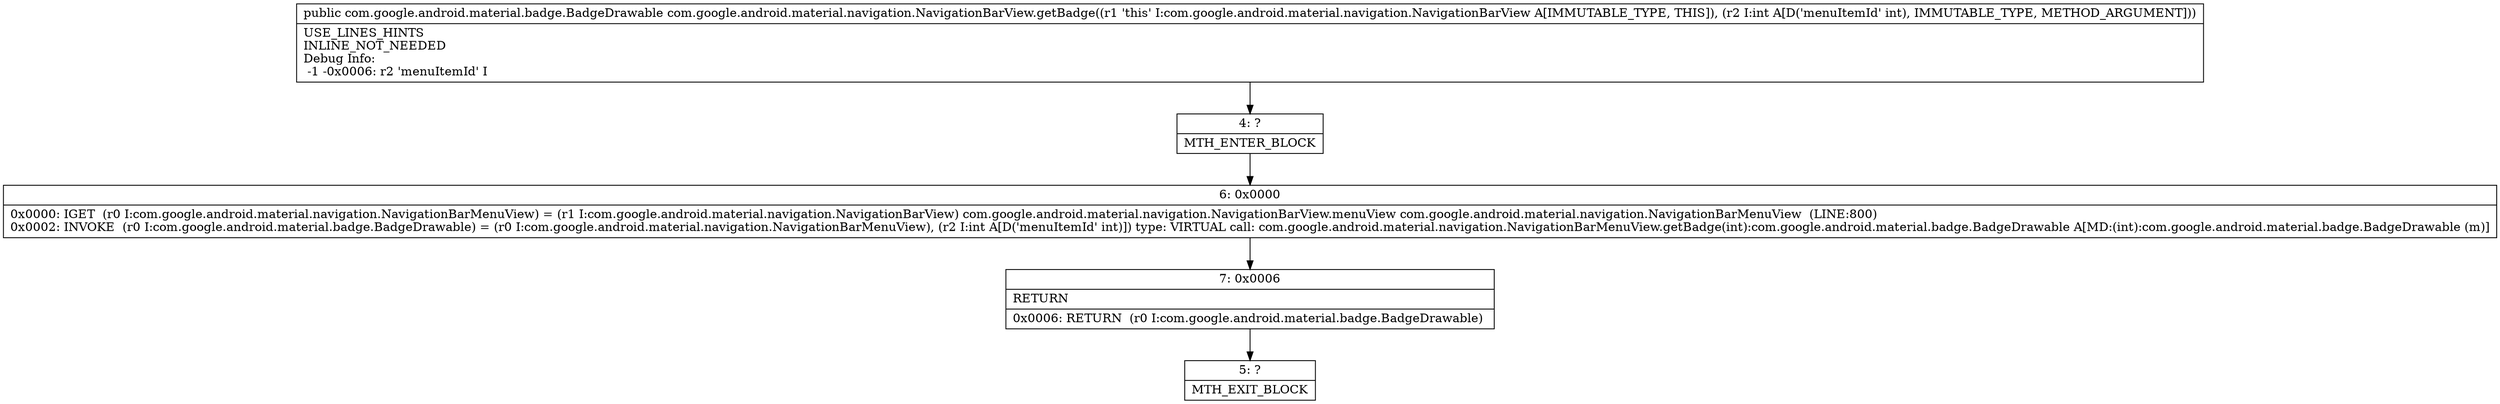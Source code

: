 digraph "CFG forcom.google.android.material.navigation.NavigationBarView.getBadge(I)Lcom\/google\/android\/material\/badge\/BadgeDrawable;" {
Node_4 [shape=record,label="{4\:\ ?|MTH_ENTER_BLOCK\l}"];
Node_6 [shape=record,label="{6\:\ 0x0000|0x0000: IGET  (r0 I:com.google.android.material.navigation.NavigationBarMenuView) = (r1 I:com.google.android.material.navigation.NavigationBarView) com.google.android.material.navigation.NavigationBarView.menuView com.google.android.material.navigation.NavigationBarMenuView  (LINE:800)\l0x0002: INVOKE  (r0 I:com.google.android.material.badge.BadgeDrawable) = (r0 I:com.google.android.material.navigation.NavigationBarMenuView), (r2 I:int A[D('menuItemId' int)]) type: VIRTUAL call: com.google.android.material.navigation.NavigationBarMenuView.getBadge(int):com.google.android.material.badge.BadgeDrawable A[MD:(int):com.google.android.material.badge.BadgeDrawable (m)]\l}"];
Node_7 [shape=record,label="{7\:\ 0x0006|RETURN\l|0x0006: RETURN  (r0 I:com.google.android.material.badge.BadgeDrawable) \l}"];
Node_5 [shape=record,label="{5\:\ ?|MTH_EXIT_BLOCK\l}"];
MethodNode[shape=record,label="{public com.google.android.material.badge.BadgeDrawable com.google.android.material.navigation.NavigationBarView.getBadge((r1 'this' I:com.google.android.material.navigation.NavigationBarView A[IMMUTABLE_TYPE, THIS]), (r2 I:int A[D('menuItemId' int), IMMUTABLE_TYPE, METHOD_ARGUMENT]))  | USE_LINES_HINTS\lINLINE_NOT_NEEDED\lDebug Info:\l  \-1 \-0x0006: r2 'menuItemId' I\l}"];
MethodNode -> Node_4;Node_4 -> Node_6;
Node_6 -> Node_7;
Node_7 -> Node_5;
}

